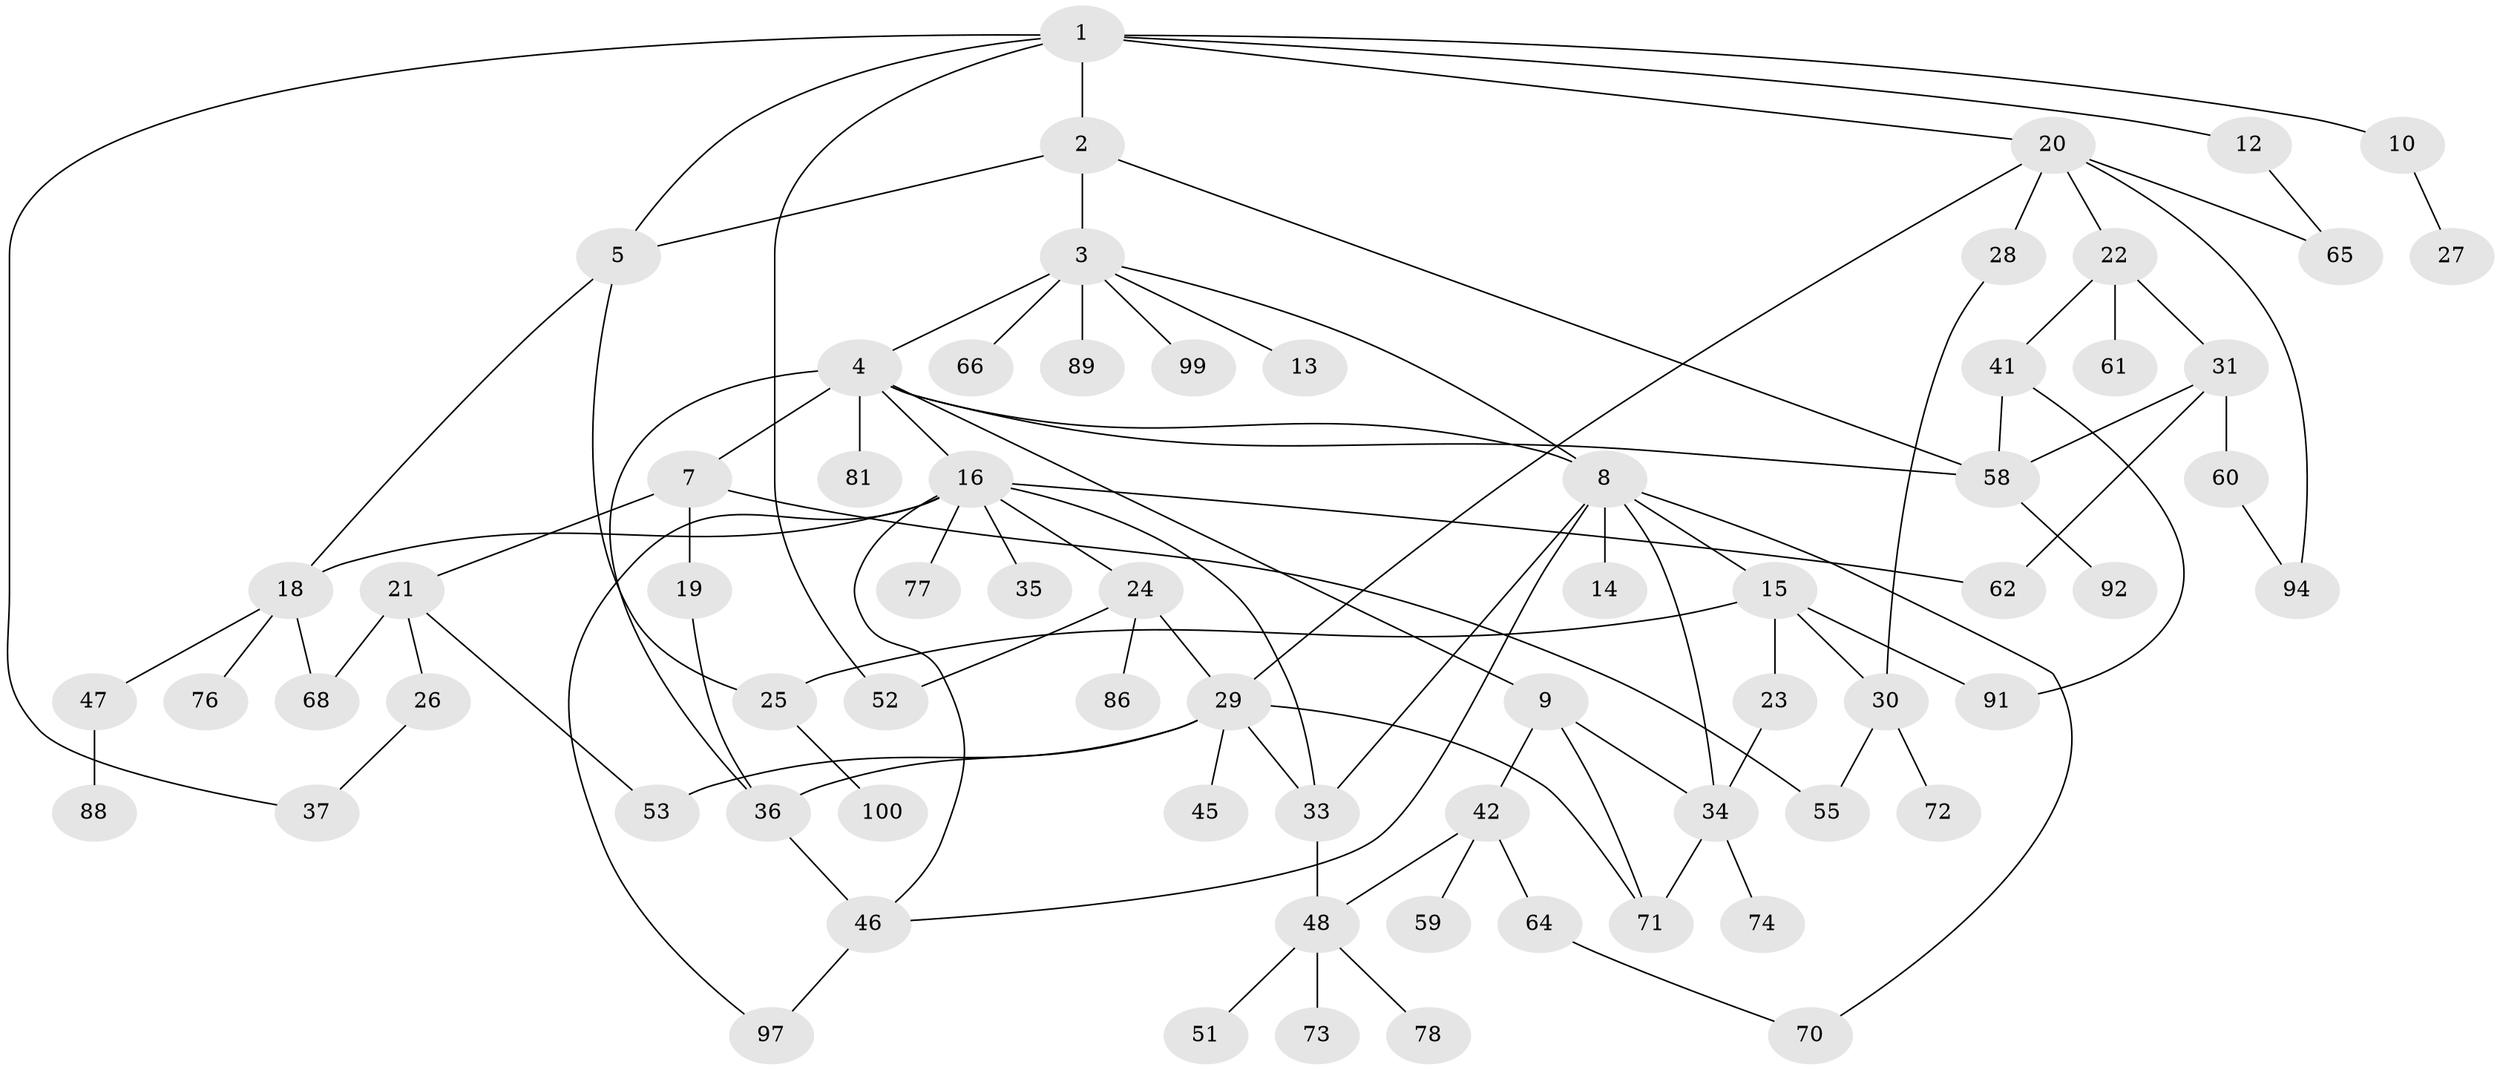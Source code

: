 // original degree distribution, {7: 0.03, 5: 0.04, 6: 0.06, 2: 0.38, 4: 0.16, 1: 0.27, 3: 0.06}
// Generated by graph-tools (version 1.1) at 2025/10/02/27/25 16:10:52]
// undirected, 70 vertices, 100 edges
graph export_dot {
graph [start="1"]
  node [color=gray90,style=filled];
  1 [super="+43"];
  2 [super="+32"];
  3 [super="+56"];
  4 [super="+6"];
  5 [super="+44"];
  7 [super="+82"];
  8 [super="+11"];
  9 [super="+57"];
  10;
  12 [super="+80"];
  13;
  14;
  15;
  16 [super="+17"];
  18 [super="+40"];
  19;
  20 [super="+39"];
  21;
  22;
  23 [super="+50"];
  24 [super="+75"];
  25 [super="+79"];
  26;
  27;
  28;
  29;
  30 [super="+49"];
  31 [super="+84"];
  33 [super="+85"];
  34 [super="+98"];
  35 [super="+38"];
  36 [super="+90"];
  37;
  41 [super="+69"];
  42;
  45;
  46 [super="+87"];
  47;
  48 [super="+54"];
  51;
  52;
  53;
  55;
  58 [super="+67"];
  59;
  60;
  61;
  62 [super="+63"];
  64;
  65;
  66 [super="+95"];
  68;
  70;
  71;
  72;
  73 [super="+96"];
  74 [super="+93"];
  76;
  77;
  78 [super="+83"];
  81;
  86;
  88;
  89;
  91;
  92;
  94;
  97;
  99;
  100;
  1 -- 2;
  1 -- 5;
  1 -- 10;
  1 -- 12;
  1 -- 20;
  1 -- 52;
  1 -- 37;
  2 -- 3;
  2 -- 5;
  2 -- 58;
  3 -- 4;
  3 -- 8;
  3 -- 13;
  3 -- 99;
  3 -- 89;
  3 -- 66 [weight=2];
  4 -- 7;
  4 -- 16;
  4 -- 36;
  4 -- 58;
  4 -- 8;
  4 -- 81;
  4 -- 9;
  5 -- 18;
  5 -- 25;
  7 -- 19;
  7 -- 21;
  7 -- 55;
  8 -- 33;
  8 -- 46;
  8 -- 34;
  8 -- 70;
  8 -- 14;
  8 -- 15;
  9 -- 42;
  9 -- 71;
  9 -- 34;
  10 -- 27;
  12 -- 65;
  15 -- 23;
  15 -- 25;
  15 -- 30;
  15 -- 91;
  16 -- 18;
  16 -- 24;
  16 -- 62;
  16 -- 46;
  16 -- 33;
  16 -- 97;
  16 -- 35;
  16 -- 77;
  18 -- 47;
  18 -- 68;
  18 -- 76;
  19 -- 36;
  20 -- 22;
  20 -- 28;
  20 -- 65;
  20 -- 94;
  20 -- 29;
  21 -- 26;
  21 -- 53;
  21 -- 68;
  22 -- 31;
  22 -- 41;
  22 -- 61;
  23 -- 34;
  24 -- 29;
  24 -- 52;
  24 -- 86;
  25 -- 100;
  26 -- 37;
  28 -- 30;
  29 -- 45;
  29 -- 71;
  29 -- 53;
  29 -- 36;
  29 -- 33;
  30 -- 72;
  30 -- 55;
  31 -- 60;
  31 -- 62;
  31 -- 58;
  33 -- 48;
  34 -- 74;
  34 -- 71;
  36 -- 46;
  41 -- 58;
  41 -- 91;
  42 -- 48;
  42 -- 59;
  42 -- 64;
  46 -- 97;
  47 -- 88;
  48 -- 51;
  48 -- 73;
  48 -- 78;
  58 -- 92;
  60 -- 94;
  64 -- 70;
}
